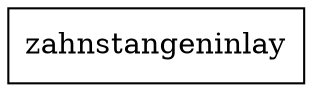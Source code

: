 digraph G {
node [shape=box];
"zahnstangeninlay" [label="zahnstangeninlay"];
node [shape=ellipse, color=blue, fontcolor=blue];
}
